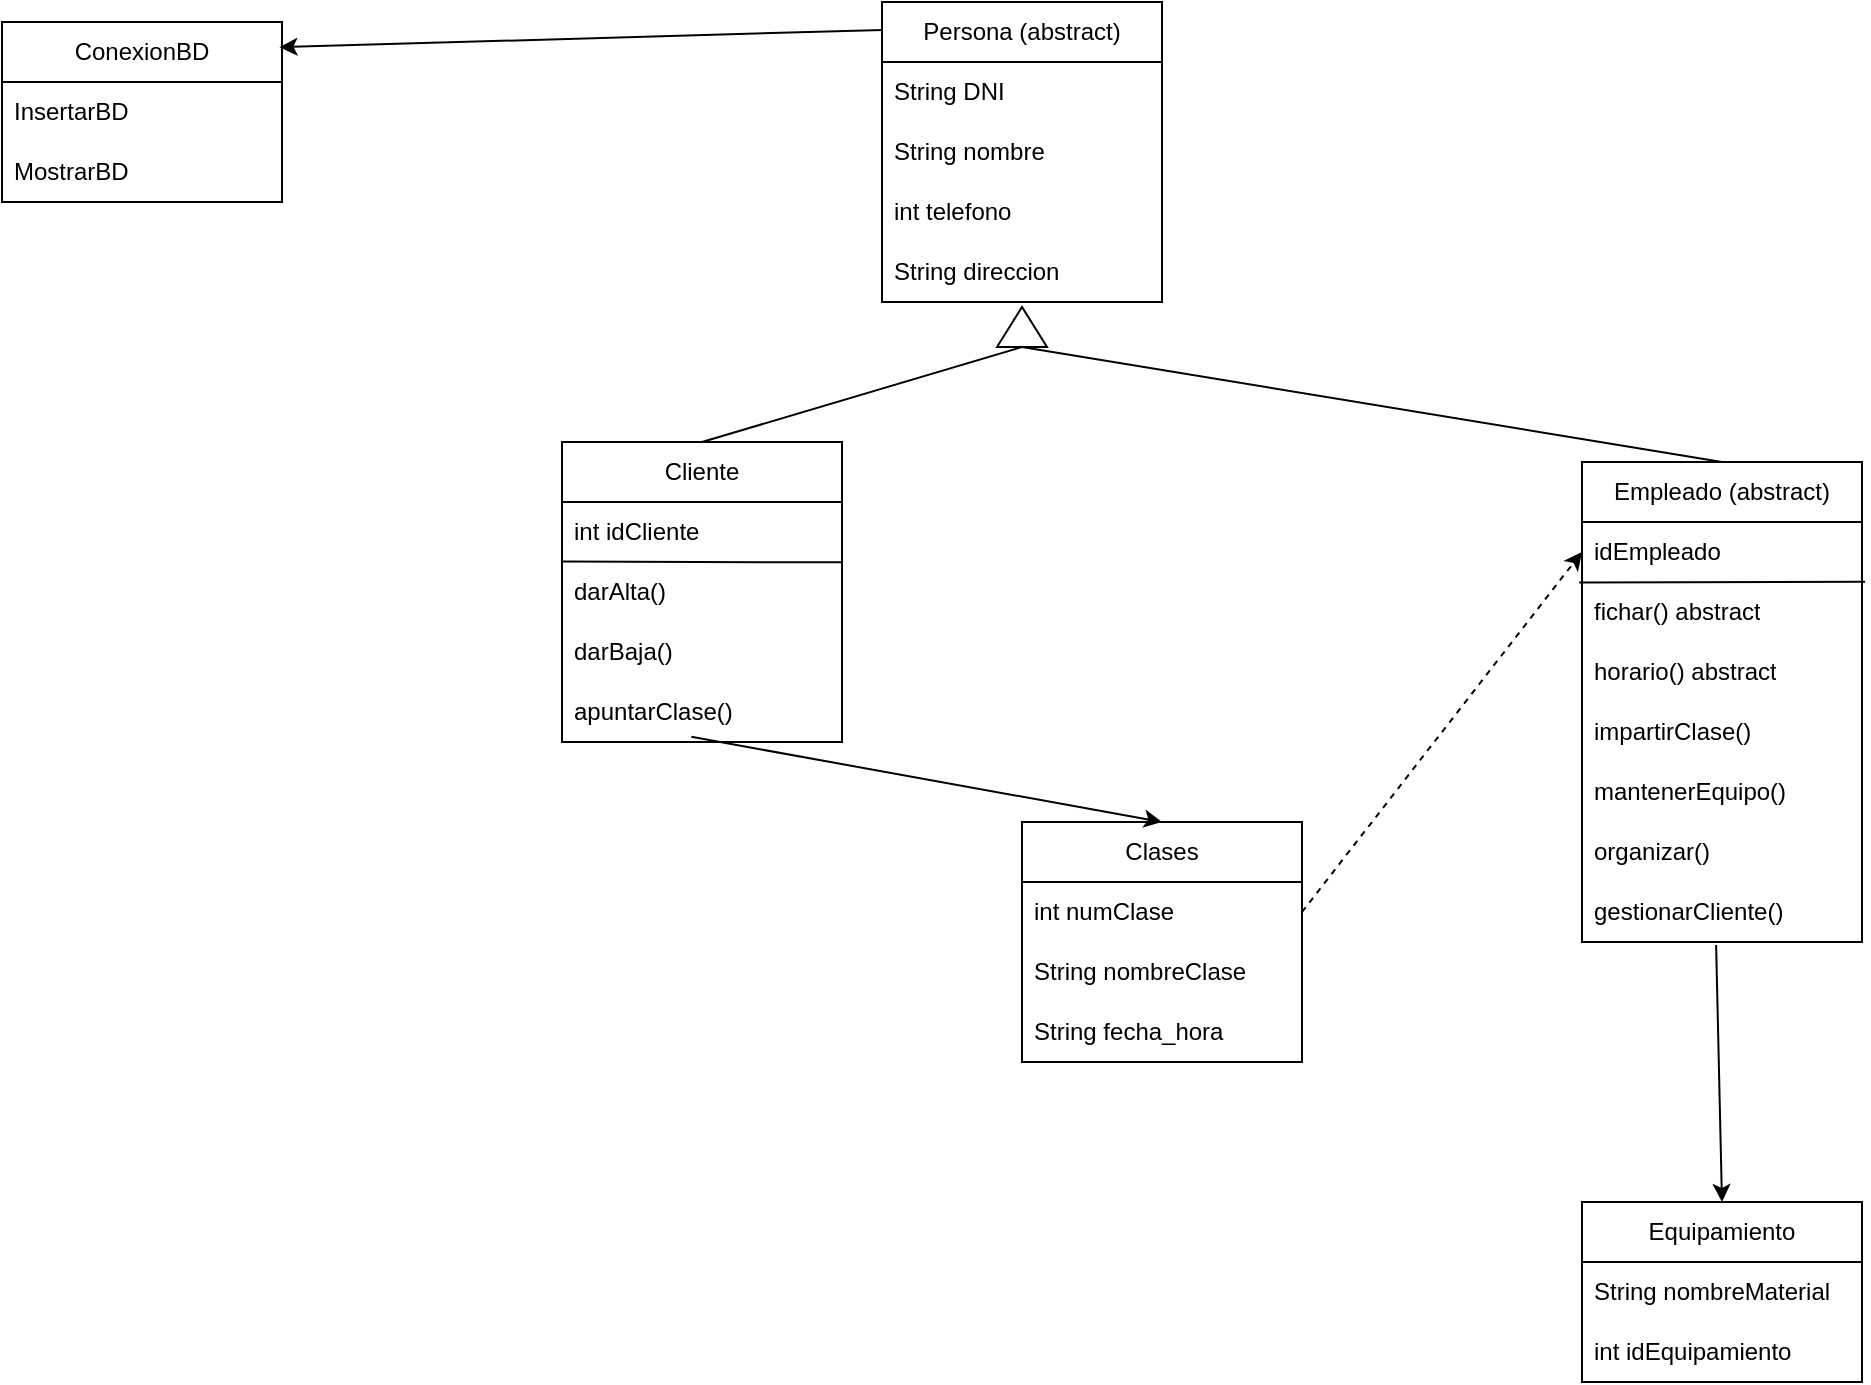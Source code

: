 <mxfile version="26.2.15">
  <diagram id="C5RBs43oDa-KdzZeNtuy" name="Page-1">
    <mxGraphModel dx="1489" dy="894" grid="1" gridSize="10" guides="1" tooltips="1" connect="1" arrows="1" fold="1" page="1" pageScale="1" pageWidth="827" pageHeight="1169" math="0" shadow="0">
      <root>
        <mxCell id="WIyWlLk6GJQsqaUBKTNV-0" />
        <mxCell id="WIyWlLk6GJQsqaUBKTNV-1" parent="WIyWlLk6GJQsqaUBKTNV-0" />
        <mxCell id="ZOPhJBLK84R2PH9Xpu6m-0" value="Cliente" style="swimlane;fontStyle=0;childLayout=stackLayout;horizontal=1;startSize=30;horizontalStack=0;resizeParent=1;resizeParentMax=0;resizeLast=0;collapsible=1;marginBottom=0;whiteSpace=wrap;html=1;" parent="WIyWlLk6GJQsqaUBKTNV-1" vertex="1">
          <mxGeometry x="610" y="360" width="140" height="150" as="geometry" />
        </mxCell>
        <mxCell id="ZOPhJBLK84R2PH9Xpu6m-1" value="int idCliente" style="text;strokeColor=none;fillColor=none;align=left;verticalAlign=middle;spacingLeft=4;spacingRight=4;overflow=hidden;points=[[0,0.5],[1,0.5]];portConstraint=eastwest;rotatable=0;whiteSpace=wrap;html=1;" parent="ZOPhJBLK84R2PH9Xpu6m-0" vertex="1">
          <mxGeometry y="30" width="140" height="30" as="geometry" />
        </mxCell>
        <mxCell id="ZOPhJBLK84R2PH9Xpu6m-2" value="darAlta()" style="text;strokeColor=none;fillColor=none;align=left;verticalAlign=middle;spacingLeft=4;spacingRight=4;overflow=hidden;points=[[0,0.5],[1,0.5]];portConstraint=eastwest;rotatable=0;whiteSpace=wrap;html=1;" parent="ZOPhJBLK84R2PH9Xpu6m-0" vertex="1">
          <mxGeometry y="60" width="140" height="30" as="geometry" />
        </mxCell>
        <mxCell id="ZOPhJBLK84R2PH9Xpu6m-3" value="darBaja()" style="text;strokeColor=none;fillColor=none;align=left;verticalAlign=middle;spacingLeft=4;spacingRight=4;overflow=hidden;points=[[0,0.5],[1,0.5]];portConstraint=eastwest;rotatable=0;whiteSpace=wrap;html=1;" parent="ZOPhJBLK84R2PH9Xpu6m-0" vertex="1">
          <mxGeometry y="90" width="140" height="30" as="geometry" />
        </mxCell>
        <mxCell id="ZOPhJBLK84R2PH9Xpu6m-55" value="apuntarClase()" style="text;strokeColor=none;fillColor=none;align=left;verticalAlign=middle;spacingLeft=4;spacingRight=4;overflow=hidden;points=[[0,0.5],[1,0.5]];portConstraint=eastwest;rotatable=0;whiteSpace=wrap;html=1;" parent="ZOPhJBLK84R2PH9Xpu6m-0" vertex="1">
          <mxGeometry y="120" width="140" height="30" as="geometry" />
        </mxCell>
        <mxCell id="ZOPhJBLK84R2PH9Xpu6m-4" value="Empleado (abstract&lt;span style=&quot;background-color: transparent; color: light-dark(rgb(0, 0, 0), rgb(255, 255, 255));&quot;&gt;)&lt;/span&gt;" style="swimlane;fontStyle=0;childLayout=stackLayout;horizontal=1;startSize=30;horizontalStack=0;resizeParent=1;resizeParentMax=0;resizeLast=0;collapsible=1;marginBottom=0;whiteSpace=wrap;html=1;" parent="WIyWlLk6GJQsqaUBKTNV-1" vertex="1">
          <mxGeometry x="1120" y="370" width="140" height="240" as="geometry" />
        </mxCell>
        <mxCell id="ZOPhJBLK84R2PH9Xpu6m-5" value="idEmpleado" style="text;strokeColor=none;fillColor=none;align=left;verticalAlign=middle;spacingLeft=4;spacingRight=4;overflow=hidden;points=[[0,0.5],[1,0.5]];portConstraint=eastwest;rotatable=0;whiteSpace=wrap;html=1;" parent="ZOPhJBLK84R2PH9Xpu6m-4" vertex="1">
          <mxGeometry y="30" width="140" height="30" as="geometry" />
        </mxCell>
        <mxCell id="ZOPhJBLK84R2PH9Xpu6m-6" value="fichar() abstract" style="text;strokeColor=none;fillColor=none;align=left;verticalAlign=middle;spacingLeft=4;spacingRight=4;overflow=hidden;points=[[0,0.5],[1,0.5]];portConstraint=eastwest;rotatable=0;whiteSpace=wrap;html=1;" parent="ZOPhJBLK84R2PH9Xpu6m-4" vertex="1">
          <mxGeometry y="60" width="140" height="30" as="geometry" />
        </mxCell>
        <mxCell id="ZOPhJBLK84R2PH9Xpu6m-7" value="horario() abstract" style="text;strokeColor=none;fillColor=none;align=left;verticalAlign=middle;spacingLeft=4;spacingRight=4;overflow=hidden;points=[[0,0.5],[1,0.5]];portConstraint=eastwest;rotatable=0;whiteSpace=wrap;html=1;" parent="ZOPhJBLK84R2PH9Xpu6m-4" vertex="1">
          <mxGeometry y="90" width="140" height="30" as="geometry" />
        </mxCell>
        <mxCell id="ZOPhJBLK84R2PH9Xpu6m-17" value="impartirClase()" style="text;strokeColor=none;fillColor=none;align=left;verticalAlign=middle;spacingLeft=4;spacingRight=4;overflow=hidden;points=[[0,0.5],[1,0.5]];portConstraint=eastwest;rotatable=0;whiteSpace=wrap;html=1;" parent="ZOPhJBLK84R2PH9Xpu6m-4" vertex="1">
          <mxGeometry y="120" width="140" height="30" as="geometry" />
        </mxCell>
        <mxCell id="ZOPhJBLK84R2PH9Xpu6m-18" value="mantenerEquipo()" style="text;strokeColor=none;fillColor=none;align=left;verticalAlign=middle;spacingLeft=4;spacingRight=4;overflow=hidden;points=[[0,0.5],[1,0.5]];portConstraint=eastwest;rotatable=0;whiteSpace=wrap;html=1;" parent="ZOPhJBLK84R2PH9Xpu6m-4" vertex="1">
          <mxGeometry y="150" width="140" height="30" as="geometry" />
        </mxCell>
        <mxCell id="ZOPhJBLK84R2PH9Xpu6m-21" value="organizar()" style="text;strokeColor=none;fillColor=none;align=left;verticalAlign=middle;spacingLeft=4;spacingRight=4;overflow=hidden;points=[[0,0.5],[1,0.5]];portConstraint=eastwest;rotatable=0;whiteSpace=wrap;html=1;" parent="ZOPhJBLK84R2PH9Xpu6m-4" vertex="1">
          <mxGeometry y="180" width="140" height="30" as="geometry" />
        </mxCell>
        <mxCell id="ZOPhJBLK84R2PH9Xpu6m-22" value="gestionarCliente()" style="text;strokeColor=none;fillColor=none;align=left;verticalAlign=middle;spacingLeft=4;spacingRight=4;overflow=hidden;points=[[0,0.5],[1,0.5]];portConstraint=eastwest;rotatable=0;whiteSpace=wrap;html=1;" parent="ZOPhJBLK84R2PH9Xpu6m-4" vertex="1">
          <mxGeometry y="210" width="140" height="30" as="geometry" />
        </mxCell>
        <mxCell id="ZOPhJBLK84R2PH9Xpu6m-46" value="" style="endArrow=none;html=1;rounded=0;exitX=1.011;exitY=-0.004;exitDx=0;exitDy=0;exitPerimeter=0;entryX=-0.01;entryY=0.008;entryDx=0;entryDy=0;entryPerimeter=0;" parent="ZOPhJBLK84R2PH9Xpu6m-4" source="ZOPhJBLK84R2PH9Xpu6m-6" edge="1" target="ZOPhJBLK84R2PH9Xpu6m-6">
          <mxGeometry width="50" height="50" relative="1" as="geometry">
            <mxPoint x="-250" y="59.6" as="sourcePoint" />
            <mxPoint x="-180" y="59.6" as="targetPoint" />
          </mxGeometry>
        </mxCell>
        <mxCell id="ZOPhJBLK84R2PH9Xpu6m-8" value="ConexionBD" style="swimlane;fontStyle=0;childLayout=stackLayout;horizontal=1;startSize=30;horizontalStack=0;resizeParent=1;resizeParentMax=0;resizeLast=0;collapsible=1;marginBottom=0;whiteSpace=wrap;html=1;" parent="WIyWlLk6GJQsqaUBKTNV-1" vertex="1">
          <mxGeometry x="330" y="150" width="140" height="90" as="geometry" />
        </mxCell>
        <mxCell id="ZOPhJBLK84R2PH9Xpu6m-9" value="InsertarBD" style="text;strokeColor=none;fillColor=none;align=left;verticalAlign=middle;spacingLeft=4;spacingRight=4;overflow=hidden;points=[[0,0.5],[1,0.5]];portConstraint=eastwest;rotatable=0;whiteSpace=wrap;html=1;" parent="ZOPhJBLK84R2PH9Xpu6m-8" vertex="1">
          <mxGeometry y="30" width="140" height="30" as="geometry" />
        </mxCell>
        <mxCell id="ZOPhJBLK84R2PH9Xpu6m-10" value="MostrarBD" style="text;strokeColor=none;fillColor=none;align=left;verticalAlign=middle;spacingLeft=4;spacingRight=4;overflow=hidden;points=[[0,0.5],[1,0.5]];portConstraint=eastwest;rotatable=0;whiteSpace=wrap;html=1;" parent="ZOPhJBLK84R2PH9Xpu6m-8" vertex="1">
          <mxGeometry y="60" width="140" height="30" as="geometry" />
        </mxCell>
        <mxCell id="ZOPhJBLK84R2PH9Xpu6m-12" value="Persona (abstract)" style="swimlane;fontStyle=0;childLayout=stackLayout;horizontal=1;startSize=30;horizontalStack=0;resizeParent=1;resizeParentMax=0;resizeLast=0;collapsible=1;marginBottom=0;whiteSpace=wrap;html=1;" parent="WIyWlLk6GJQsqaUBKTNV-1" vertex="1">
          <mxGeometry x="770" y="140" width="140" height="150" as="geometry" />
        </mxCell>
        <mxCell id="ZOPhJBLK84R2PH9Xpu6m-13" value="String DNI" style="text;strokeColor=none;fillColor=none;align=left;verticalAlign=middle;spacingLeft=4;spacingRight=4;overflow=hidden;points=[[0,0.5],[1,0.5]];portConstraint=eastwest;rotatable=0;whiteSpace=wrap;html=1;" parent="ZOPhJBLK84R2PH9Xpu6m-12" vertex="1">
          <mxGeometry y="30" width="140" height="30" as="geometry" />
        </mxCell>
        <mxCell id="ZOPhJBLK84R2PH9Xpu6m-14" value="String nombre" style="text;strokeColor=none;fillColor=none;align=left;verticalAlign=middle;spacingLeft=4;spacingRight=4;overflow=hidden;points=[[0,0.5],[1,0.5]];portConstraint=eastwest;rotatable=0;whiteSpace=wrap;html=1;" parent="ZOPhJBLK84R2PH9Xpu6m-12" vertex="1">
          <mxGeometry y="60" width="140" height="30" as="geometry" />
        </mxCell>
        <mxCell id="ZOPhJBLK84R2PH9Xpu6m-15" value="int telefono" style="text;strokeColor=none;fillColor=none;align=left;verticalAlign=middle;spacingLeft=4;spacingRight=4;overflow=hidden;points=[[0,0.5],[1,0.5]];portConstraint=eastwest;rotatable=0;whiteSpace=wrap;html=1;" parent="ZOPhJBLK84R2PH9Xpu6m-12" vertex="1">
          <mxGeometry y="90" width="140" height="30" as="geometry" />
        </mxCell>
        <mxCell id="ZOPhJBLK84R2PH9Xpu6m-43" value="String direccion" style="text;strokeColor=none;fillColor=none;align=left;verticalAlign=middle;spacingLeft=4;spacingRight=4;overflow=hidden;points=[[0,0.5],[1,0.5]];portConstraint=eastwest;rotatable=0;whiteSpace=wrap;html=1;" parent="ZOPhJBLK84R2PH9Xpu6m-12" vertex="1">
          <mxGeometry y="120" width="140" height="30" as="geometry" />
        </mxCell>
        <mxCell id="ZOPhJBLK84R2PH9Xpu6m-28" value="Clases" style="swimlane;fontStyle=0;childLayout=stackLayout;horizontal=1;startSize=30;horizontalStack=0;resizeParent=1;resizeParentMax=0;resizeLast=0;collapsible=1;marginBottom=0;whiteSpace=wrap;html=1;" parent="WIyWlLk6GJQsqaUBKTNV-1" vertex="1">
          <mxGeometry x="840" y="550" width="140" height="120" as="geometry" />
        </mxCell>
        <mxCell id="ZOPhJBLK84R2PH9Xpu6m-29" value="int numClase" style="text;strokeColor=none;fillColor=none;align=left;verticalAlign=middle;spacingLeft=4;spacingRight=4;overflow=hidden;points=[[0,0.5],[1,0.5]];portConstraint=eastwest;rotatable=0;whiteSpace=wrap;html=1;" parent="ZOPhJBLK84R2PH9Xpu6m-28" vertex="1">
          <mxGeometry y="30" width="140" height="30" as="geometry" />
        </mxCell>
        <mxCell id="ZOPhJBLK84R2PH9Xpu6m-30" value="String nombreClase" style="text;strokeColor=none;fillColor=none;align=left;verticalAlign=middle;spacingLeft=4;spacingRight=4;overflow=hidden;points=[[0,0.5],[1,0.5]];portConstraint=eastwest;rotatable=0;whiteSpace=wrap;html=1;" parent="ZOPhJBLK84R2PH9Xpu6m-28" vertex="1">
          <mxGeometry y="60" width="140" height="30" as="geometry" />
        </mxCell>
        <mxCell id="ZOPhJBLK84R2PH9Xpu6m-60" value="String fecha_hora" style="text;strokeColor=none;fillColor=none;align=left;verticalAlign=middle;spacingLeft=4;spacingRight=4;overflow=hidden;points=[[0,0.5],[1,0.5]];portConstraint=eastwest;rotatable=0;whiteSpace=wrap;html=1;" parent="ZOPhJBLK84R2PH9Xpu6m-28" vertex="1">
          <mxGeometry y="90" width="140" height="30" as="geometry" />
        </mxCell>
        <mxCell id="ZOPhJBLK84R2PH9Xpu6m-32" value="Equipamiento" style="swimlane;fontStyle=0;childLayout=stackLayout;horizontal=1;startSize=30;horizontalStack=0;resizeParent=1;resizeParentMax=0;resizeLast=0;collapsible=1;marginBottom=0;whiteSpace=wrap;html=1;" parent="WIyWlLk6GJQsqaUBKTNV-1" vertex="1">
          <mxGeometry x="1120" y="740" width="140" height="90" as="geometry" />
        </mxCell>
        <mxCell id="ZOPhJBLK84R2PH9Xpu6m-33" value="String nombreMaterial" style="text;strokeColor=none;fillColor=none;align=left;verticalAlign=middle;spacingLeft=4;spacingRight=4;overflow=hidden;points=[[0,0.5],[1,0.5]];portConstraint=eastwest;rotatable=0;whiteSpace=wrap;html=1;" parent="ZOPhJBLK84R2PH9Xpu6m-32" vertex="1">
          <mxGeometry y="30" width="140" height="30" as="geometry" />
        </mxCell>
        <mxCell id="ZOPhJBLK84R2PH9Xpu6m-35" value="int idEquipamiento" style="text;strokeColor=none;fillColor=none;align=left;verticalAlign=middle;spacingLeft=4;spacingRight=4;overflow=hidden;points=[[0,0.5],[1,0.5]];portConstraint=eastwest;rotatable=0;whiteSpace=wrap;html=1;" parent="ZOPhJBLK84R2PH9Xpu6m-32" vertex="1">
          <mxGeometry y="60" width="140" height="30" as="geometry" />
        </mxCell>
        <mxCell id="ZOPhJBLK84R2PH9Xpu6m-40" value="" style="endArrow=none;html=1;rounded=0;entryX=0;entryY=0.5;entryDx=0;entryDy=0;" parent="WIyWlLk6GJQsqaUBKTNV-1" target="ZOPhJBLK84R2PH9Xpu6m-41" edge="1">
          <mxGeometry width="50" height="50" relative="1" as="geometry">
            <mxPoint x="680" y="360" as="sourcePoint" />
            <mxPoint x="730" y="310" as="targetPoint" />
          </mxGeometry>
        </mxCell>
        <mxCell id="ZOPhJBLK84R2PH9Xpu6m-41" value="" style="triangle;whiteSpace=wrap;html=1;rotation=-90;" parent="WIyWlLk6GJQsqaUBKTNV-1" vertex="1">
          <mxGeometry x="830" y="290" width="20" height="25" as="geometry" />
        </mxCell>
        <mxCell id="ZOPhJBLK84R2PH9Xpu6m-42" value="" style="endArrow=none;html=1;rounded=0;entryX=0;entryY=0.5;entryDx=0;entryDy=0;exitX=0.5;exitY=0;exitDx=0;exitDy=0;" parent="WIyWlLk6GJQsqaUBKTNV-1" target="ZOPhJBLK84R2PH9Xpu6m-41" edge="1" source="ZOPhJBLK84R2PH9Xpu6m-4">
          <mxGeometry width="50" height="50" relative="1" as="geometry">
            <mxPoint x="1010" y="370" as="sourcePoint" />
            <mxPoint x="1060" y="320" as="targetPoint" />
          </mxGeometry>
        </mxCell>
        <mxCell id="ZOPhJBLK84R2PH9Xpu6m-44" value="" style="endArrow=none;html=1;rounded=0;exitX=1;exitY=1.006;exitDx=0;exitDy=0;exitPerimeter=0;" parent="WIyWlLk6GJQsqaUBKTNV-1" source="ZOPhJBLK84R2PH9Xpu6m-1" edge="1">
          <mxGeometry width="50" height="50" relative="1" as="geometry">
            <mxPoint x="540" y="419.79" as="sourcePoint" />
            <mxPoint x="610" y="419.79" as="targetPoint" />
          </mxGeometry>
        </mxCell>
        <mxCell id="ZOPhJBLK84R2PH9Xpu6m-54" value="" style="endArrow=classic;html=1;rounded=0;entryX=0;entryY=0.5;entryDx=0;entryDy=0;dashed=1;exitX=1;exitY=0.5;exitDx=0;exitDy=0;" parent="WIyWlLk6GJQsqaUBKTNV-1" source="ZOPhJBLK84R2PH9Xpu6m-29" target="ZOPhJBLK84R2PH9Xpu6m-5" edge="1">
          <mxGeometry width="50" height="50" relative="1" as="geometry">
            <mxPoint x="730" y="590" as="sourcePoint" />
            <mxPoint x="930" y="668.88" as="targetPoint" />
          </mxGeometry>
        </mxCell>
        <mxCell id="ZOPhJBLK84R2PH9Xpu6m-56" value="" style="endArrow=classic;html=1;rounded=0;entryX=0.5;entryY=0;entryDx=0;entryDy=0;exitX=0.462;exitY=0.914;exitDx=0;exitDy=0;exitPerimeter=0;" parent="WIyWlLk6GJQsqaUBKTNV-1" source="ZOPhJBLK84R2PH9Xpu6m-55" edge="1">
          <mxGeometry width="50" height="50" relative="1" as="geometry">
            <mxPoint x="730" y="535" as="sourcePoint" />
            <mxPoint x="910" y="550" as="targetPoint" />
          </mxGeometry>
        </mxCell>
        <mxCell id="ZOPhJBLK84R2PH9Xpu6m-57" value="" style="endArrow=classic;html=1;rounded=0;exitX=0.479;exitY=1.05;exitDx=0;exitDy=0;exitPerimeter=0;entryX=0.5;entryY=0;entryDx=0;entryDy=0;" parent="WIyWlLk6GJQsqaUBKTNV-1" source="ZOPhJBLK84R2PH9Xpu6m-22" target="ZOPhJBLK84R2PH9Xpu6m-32" edge="1">
          <mxGeometry width="50" height="50" relative="1" as="geometry">
            <mxPoint x="1009.7" y="700" as="sourcePoint" />
            <mxPoint x="1009.7" y="780" as="targetPoint" />
          </mxGeometry>
        </mxCell>
        <mxCell id="ZOPhJBLK84R2PH9Xpu6m-62" value="" style="endArrow=classic;html=1;rounded=0;exitX=0.002;exitY=0.093;exitDx=0;exitDy=0;exitPerimeter=0;entryX=0.991;entryY=0.14;entryDx=0;entryDy=0;entryPerimeter=0;" parent="WIyWlLk6GJQsqaUBKTNV-1" source="ZOPhJBLK84R2PH9Xpu6m-12" target="ZOPhJBLK84R2PH9Xpu6m-8" edge="1">
          <mxGeometry width="50" height="50" relative="1" as="geometry">
            <mxPoint x="530" y="200" as="sourcePoint" />
            <mxPoint x="580" y="150" as="targetPoint" />
          </mxGeometry>
        </mxCell>
      </root>
    </mxGraphModel>
  </diagram>
</mxfile>

